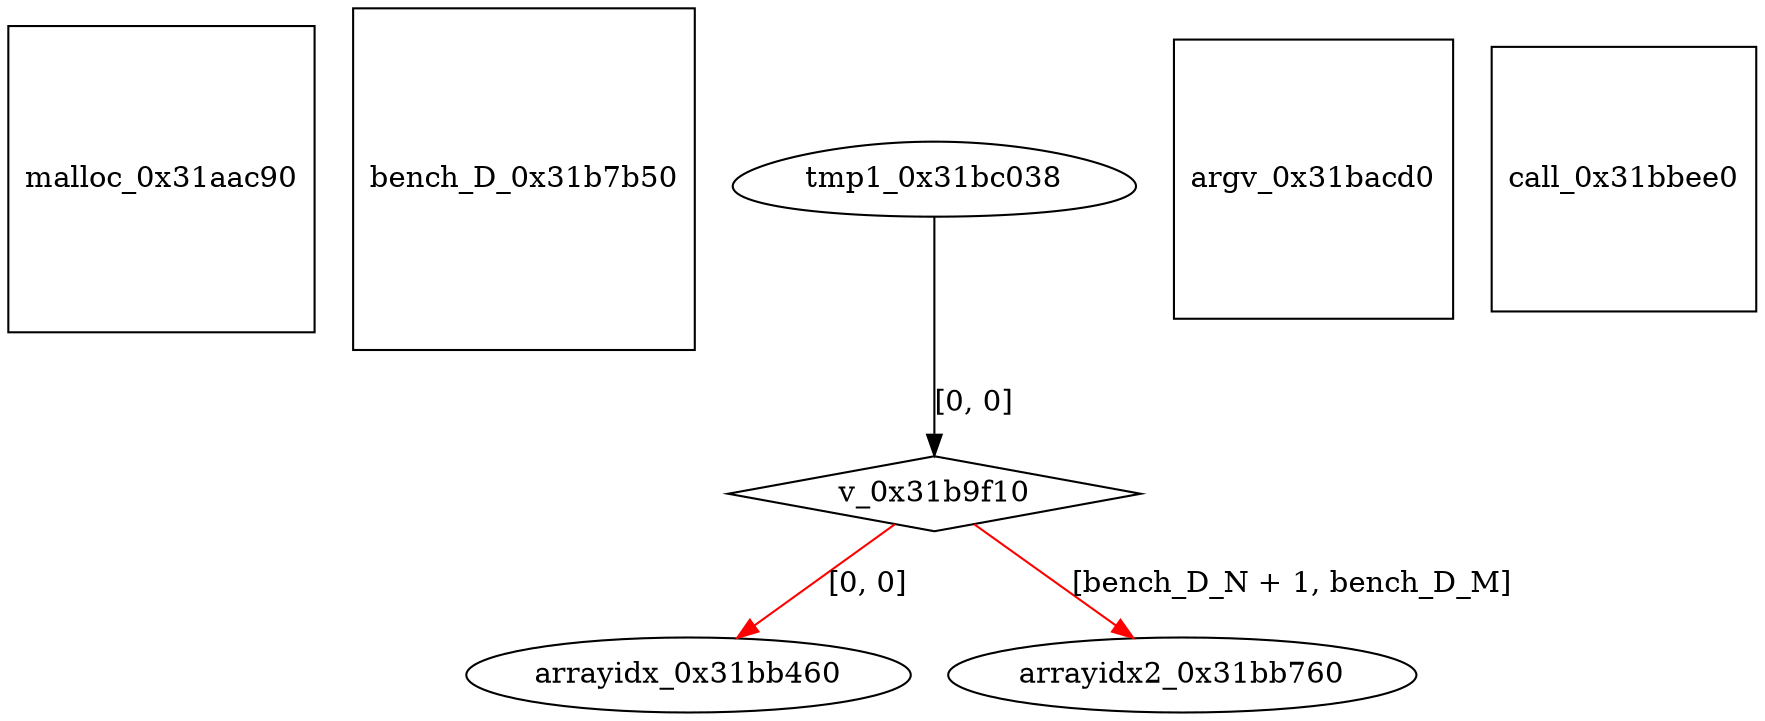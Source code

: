 digraph grafico {
"malloc_0x31aac90" [shape=square];
"bench_D_0x31b7b50" [shape=square];
"v_0x31b9f10" [shape=diamond];
"tmp1_0x31bc038" -> "v_0x31b9f10" [label="[0, 0]"];
"argv_0x31bacd0" [shape=square];
"arrayidx_0x31bb460" [shape=ellipse];
"v_0x31b9f10" -> "arrayidx_0x31bb460" [label="[0, 0]",color=red];
"arrayidx2_0x31bb760" [shape=ellipse];
"v_0x31b9f10" -> "arrayidx2_0x31bb760" [label="[bench_D_N + 1, bench_D_M]",color=red];
"call_0x31bbee0" [shape=square];
"tmp1_0x31bc038" [shape=egg];
}